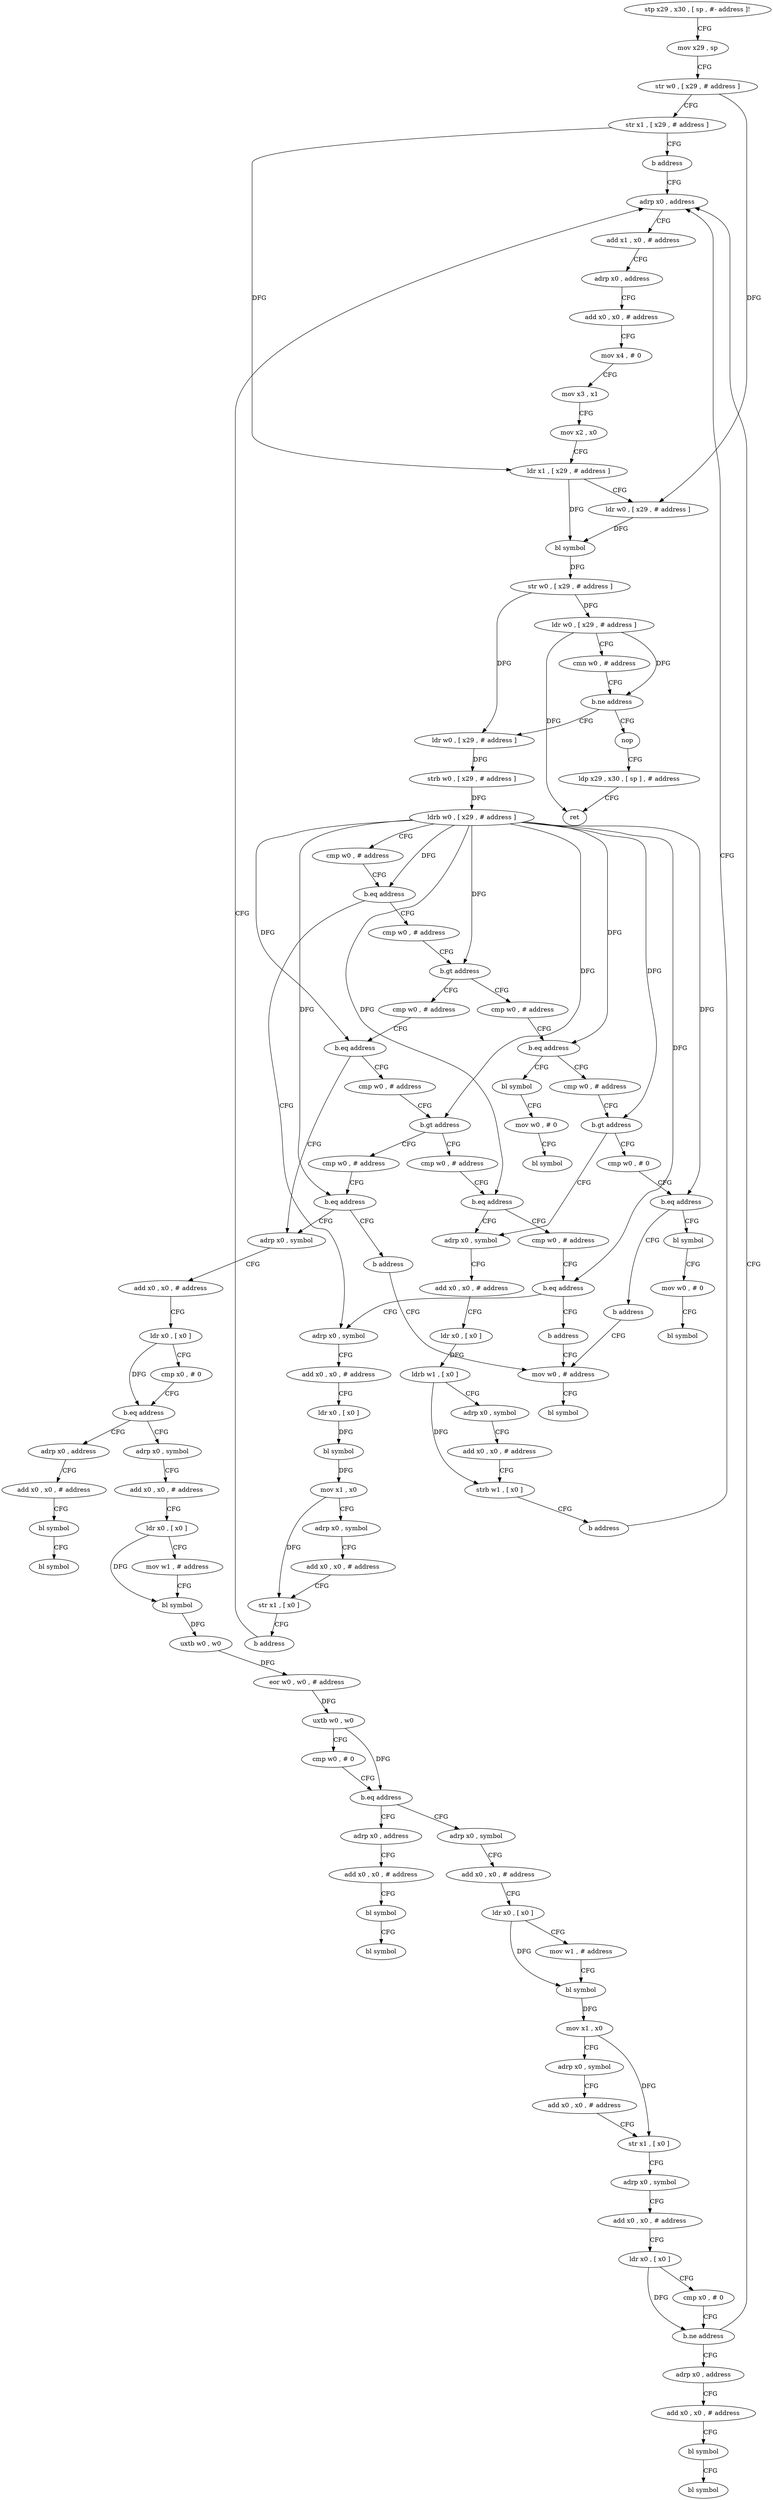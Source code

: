 digraph "func" {
"4220204" [label = "stp x29 , x30 , [ sp , #- address ]!" ]
"4220208" [label = "mov x29 , sp" ]
"4220212" [label = "str w0 , [ x29 , # address ]" ]
"4220216" [label = "str x1 , [ x29 , # address ]" ]
"4220220" [label = "b address" ]
"4220596" [label = "adrp x0 , address" ]
"4220600" [label = "add x1 , x0 , # address" ]
"4220604" [label = "adrp x0 , address" ]
"4220608" [label = "add x0 , x0 , # address" ]
"4220612" [label = "mov x4 , # 0" ]
"4220616" [label = "mov x3 , x1" ]
"4220620" [label = "mov x2 , x0" ]
"4220624" [label = "ldr x1 , [ x29 , # address ]" ]
"4220628" [label = "ldr w0 , [ x29 , # address ]" ]
"4220632" [label = "bl symbol" ]
"4220636" [label = "str w0 , [ x29 , # address ]" ]
"4220640" [label = "ldr w0 , [ x29 , # address ]" ]
"4220644" [label = "cmn w0 , # address" ]
"4220648" [label = "b.ne address" ]
"4220224" [label = "ldr w0 , [ x29 , # address ]" ]
"4220652" [label = "nop" ]
"4220228" [label = "strb w0 , [ x29 , # address ]" ]
"4220232" [label = "ldrb w0 , [ x29 , # address ]" ]
"4220236" [label = "cmp w0 , # address" ]
"4220240" [label = "b.eq address" ]
"4220384" [label = "adrp x0 , symbol" ]
"4220244" [label = "cmp w0 , # address" ]
"4220656" [label = "ldp x29 , x30 , [ sp ] , # address" ]
"4220660" [label = "ret" ]
"4220388" [label = "add x0 , x0 , # address" ]
"4220392" [label = "ldr x0 , [ x0 ]" ]
"4220396" [label = "bl symbol" ]
"4220400" [label = "mov x1 , x0" ]
"4220404" [label = "adrp x0 , symbol" ]
"4220408" [label = "add x0 , x0 , # address" ]
"4220412" [label = "str x1 , [ x0 ]" ]
"4220416" [label = "b address" ]
"4220248" [label = "b.gt address" ]
"4220280" [label = "cmp w0 , # address" ]
"4220252" [label = "cmp w0 , # address" ]
"4220284" [label = "b.eq address" ]
"4220420" [label = "adrp x0 , symbol" ]
"4220288" [label = "cmp w0 , # address" ]
"4220256" [label = "b.eq address" ]
"4220340" [label = "bl symbol" ]
"4220260" [label = "cmp w0 , # address" ]
"4220424" [label = "add x0 , x0 , # address" ]
"4220428" [label = "ldr x0 , [ x0 ]" ]
"4220432" [label = "cmp x0 , # 0" ]
"4220436" [label = "b.eq address" ]
"4220456" [label = "adrp x0 , symbol" ]
"4220440" [label = "adrp x0 , address" ]
"4220292" [label = "b.gt address" ]
"4220308" [label = "cmp w0 , # address" ]
"4220296" [label = "cmp w0 , # address" ]
"4220344" [label = "mov w0 , # 0" ]
"4220348" [label = "bl symbol" ]
"4220264" [label = "b.gt address" ]
"4220352" [label = "adrp x0 , symbol" ]
"4220268" [label = "cmp w0 , # 0" ]
"4220460" [label = "add x0 , x0 , # address" ]
"4220464" [label = "ldr x0 , [ x0 ]" ]
"4220468" [label = "mov w1 , # address" ]
"4220472" [label = "bl symbol" ]
"4220476" [label = "uxtb w0 , w0" ]
"4220480" [label = "eor w0 , w0 , # address" ]
"4220484" [label = "uxtb w0 , w0" ]
"4220488" [label = "cmp w0 , # 0" ]
"4220492" [label = "b.eq address" ]
"4220512" [label = "adrp x0 , symbol" ]
"4220496" [label = "adrp x0 , address" ]
"4220444" [label = "add x0 , x0 , # address" ]
"4220448" [label = "bl symbol" ]
"4220452" [label = "bl symbol" ]
"4220312" [label = "b.eq address" ]
"4220316" [label = "cmp w0 , # address" ]
"4220300" [label = "b.eq address" ]
"4220304" [label = "b address" ]
"4220356" [label = "add x0 , x0 , # address" ]
"4220360" [label = "ldr x0 , [ x0 ]" ]
"4220364" [label = "ldrb w1 , [ x0 ]" ]
"4220368" [label = "adrp x0 , symbol" ]
"4220372" [label = "add x0 , x0 , # address" ]
"4220376" [label = "strb w1 , [ x0 ]" ]
"4220380" [label = "b address" ]
"4220272" [label = "b.eq address" ]
"4220328" [label = "bl symbol" ]
"4220276" [label = "b address" ]
"4220516" [label = "add x0 , x0 , # address" ]
"4220520" [label = "ldr x0 , [ x0 ]" ]
"4220524" [label = "mov w1 , # address" ]
"4220528" [label = "bl symbol" ]
"4220532" [label = "mov x1 , x0" ]
"4220536" [label = "adrp x0 , symbol" ]
"4220540" [label = "add x0 , x0 , # address" ]
"4220544" [label = "str x1 , [ x0 ]" ]
"4220548" [label = "adrp x0 , symbol" ]
"4220552" [label = "add x0 , x0 , # address" ]
"4220556" [label = "ldr x0 , [ x0 ]" ]
"4220560" [label = "cmp x0 , # 0" ]
"4220564" [label = "b.ne address" ]
"4220568" [label = "adrp x0 , address" ]
"4220500" [label = "add x0 , x0 , # address" ]
"4220504" [label = "bl symbol" ]
"4220508" [label = "bl symbol" ]
"4220320" [label = "b.eq address" ]
"4220324" [label = "b address" ]
"4220588" [label = "mov w0 , # address" ]
"4220332" [label = "mov w0 , # 0" ]
"4220336" [label = "bl symbol" ]
"4220572" [label = "add x0 , x0 , # address" ]
"4220576" [label = "bl symbol" ]
"4220580" [label = "bl symbol" ]
"4220592" [label = "bl symbol" ]
"4220204" -> "4220208" [ label = "CFG" ]
"4220208" -> "4220212" [ label = "CFG" ]
"4220212" -> "4220216" [ label = "CFG" ]
"4220212" -> "4220628" [ label = "DFG" ]
"4220216" -> "4220220" [ label = "CFG" ]
"4220216" -> "4220624" [ label = "DFG" ]
"4220220" -> "4220596" [ label = "CFG" ]
"4220596" -> "4220600" [ label = "CFG" ]
"4220600" -> "4220604" [ label = "CFG" ]
"4220604" -> "4220608" [ label = "CFG" ]
"4220608" -> "4220612" [ label = "CFG" ]
"4220612" -> "4220616" [ label = "CFG" ]
"4220616" -> "4220620" [ label = "CFG" ]
"4220620" -> "4220624" [ label = "CFG" ]
"4220624" -> "4220628" [ label = "CFG" ]
"4220624" -> "4220632" [ label = "DFG" ]
"4220628" -> "4220632" [ label = "DFG" ]
"4220632" -> "4220636" [ label = "DFG" ]
"4220636" -> "4220640" [ label = "DFG" ]
"4220636" -> "4220224" [ label = "DFG" ]
"4220640" -> "4220644" [ label = "CFG" ]
"4220640" -> "4220648" [ label = "DFG" ]
"4220640" -> "4220660" [ label = "DFG" ]
"4220644" -> "4220648" [ label = "CFG" ]
"4220648" -> "4220224" [ label = "CFG" ]
"4220648" -> "4220652" [ label = "CFG" ]
"4220224" -> "4220228" [ label = "DFG" ]
"4220652" -> "4220656" [ label = "CFG" ]
"4220228" -> "4220232" [ label = "DFG" ]
"4220232" -> "4220236" [ label = "CFG" ]
"4220232" -> "4220240" [ label = "DFG" ]
"4220232" -> "4220248" [ label = "DFG" ]
"4220232" -> "4220284" [ label = "DFG" ]
"4220232" -> "4220256" [ label = "DFG" ]
"4220232" -> "4220292" [ label = "DFG" ]
"4220232" -> "4220264" [ label = "DFG" ]
"4220232" -> "4220312" [ label = "DFG" ]
"4220232" -> "4220300" [ label = "DFG" ]
"4220232" -> "4220272" [ label = "DFG" ]
"4220232" -> "4220320" [ label = "DFG" ]
"4220236" -> "4220240" [ label = "CFG" ]
"4220240" -> "4220384" [ label = "CFG" ]
"4220240" -> "4220244" [ label = "CFG" ]
"4220384" -> "4220388" [ label = "CFG" ]
"4220244" -> "4220248" [ label = "CFG" ]
"4220656" -> "4220660" [ label = "CFG" ]
"4220388" -> "4220392" [ label = "CFG" ]
"4220392" -> "4220396" [ label = "DFG" ]
"4220396" -> "4220400" [ label = "DFG" ]
"4220400" -> "4220404" [ label = "CFG" ]
"4220400" -> "4220412" [ label = "DFG" ]
"4220404" -> "4220408" [ label = "CFG" ]
"4220408" -> "4220412" [ label = "CFG" ]
"4220412" -> "4220416" [ label = "CFG" ]
"4220416" -> "4220596" [ label = "CFG" ]
"4220248" -> "4220280" [ label = "CFG" ]
"4220248" -> "4220252" [ label = "CFG" ]
"4220280" -> "4220284" [ label = "CFG" ]
"4220252" -> "4220256" [ label = "CFG" ]
"4220284" -> "4220420" [ label = "CFG" ]
"4220284" -> "4220288" [ label = "CFG" ]
"4220420" -> "4220424" [ label = "CFG" ]
"4220288" -> "4220292" [ label = "CFG" ]
"4220256" -> "4220340" [ label = "CFG" ]
"4220256" -> "4220260" [ label = "CFG" ]
"4220340" -> "4220344" [ label = "CFG" ]
"4220260" -> "4220264" [ label = "CFG" ]
"4220424" -> "4220428" [ label = "CFG" ]
"4220428" -> "4220432" [ label = "CFG" ]
"4220428" -> "4220436" [ label = "DFG" ]
"4220432" -> "4220436" [ label = "CFG" ]
"4220436" -> "4220456" [ label = "CFG" ]
"4220436" -> "4220440" [ label = "CFG" ]
"4220456" -> "4220460" [ label = "CFG" ]
"4220440" -> "4220444" [ label = "CFG" ]
"4220292" -> "4220308" [ label = "CFG" ]
"4220292" -> "4220296" [ label = "CFG" ]
"4220308" -> "4220312" [ label = "CFG" ]
"4220296" -> "4220300" [ label = "CFG" ]
"4220344" -> "4220348" [ label = "CFG" ]
"4220264" -> "4220352" [ label = "CFG" ]
"4220264" -> "4220268" [ label = "CFG" ]
"4220352" -> "4220356" [ label = "CFG" ]
"4220268" -> "4220272" [ label = "CFG" ]
"4220460" -> "4220464" [ label = "CFG" ]
"4220464" -> "4220468" [ label = "CFG" ]
"4220464" -> "4220472" [ label = "DFG" ]
"4220468" -> "4220472" [ label = "CFG" ]
"4220472" -> "4220476" [ label = "DFG" ]
"4220476" -> "4220480" [ label = "DFG" ]
"4220480" -> "4220484" [ label = "DFG" ]
"4220484" -> "4220488" [ label = "CFG" ]
"4220484" -> "4220492" [ label = "DFG" ]
"4220488" -> "4220492" [ label = "CFG" ]
"4220492" -> "4220512" [ label = "CFG" ]
"4220492" -> "4220496" [ label = "CFG" ]
"4220512" -> "4220516" [ label = "CFG" ]
"4220496" -> "4220500" [ label = "CFG" ]
"4220444" -> "4220448" [ label = "CFG" ]
"4220448" -> "4220452" [ label = "CFG" ]
"4220312" -> "4220352" [ label = "CFG" ]
"4220312" -> "4220316" [ label = "CFG" ]
"4220316" -> "4220320" [ label = "CFG" ]
"4220300" -> "4220420" [ label = "CFG" ]
"4220300" -> "4220304" [ label = "CFG" ]
"4220304" -> "4220588" [ label = "CFG" ]
"4220356" -> "4220360" [ label = "CFG" ]
"4220360" -> "4220364" [ label = "DFG" ]
"4220364" -> "4220368" [ label = "CFG" ]
"4220364" -> "4220376" [ label = "DFG" ]
"4220368" -> "4220372" [ label = "CFG" ]
"4220372" -> "4220376" [ label = "CFG" ]
"4220376" -> "4220380" [ label = "CFG" ]
"4220380" -> "4220596" [ label = "CFG" ]
"4220272" -> "4220328" [ label = "CFG" ]
"4220272" -> "4220276" [ label = "CFG" ]
"4220328" -> "4220332" [ label = "CFG" ]
"4220276" -> "4220588" [ label = "CFG" ]
"4220516" -> "4220520" [ label = "CFG" ]
"4220520" -> "4220524" [ label = "CFG" ]
"4220520" -> "4220528" [ label = "DFG" ]
"4220524" -> "4220528" [ label = "CFG" ]
"4220528" -> "4220532" [ label = "DFG" ]
"4220532" -> "4220536" [ label = "CFG" ]
"4220532" -> "4220544" [ label = "DFG" ]
"4220536" -> "4220540" [ label = "CFG" ]
"4220540" -> "4220544" [ label = "CFG" ]
"4220544" -> "4220548" [ label = "CFG" ]
"4220548" -> "4220552" [ label = "CFG" ]
"4220552" -> "4220556" [ label = "CFG" ]
"4220556" -> "4220560" [ label = "CFG" ]
"4220556" -> "4220564" [ label = "DFG" ]
"4220560" -> "4220564" [ label = "CFG" ]
"4220564" -> "4220596" [ label = "CFG" ]
"4220564" -> "4220568" [ label = "CFG" ]
"4220568" -> "4220572" [ label = "CFG" ]
"4220500" -> "4220504" [ label = "CFG" ]
"4220504" -> "4220508" [ label = "CFG" ]
"4220320" -> "4220384" [ label = "CFG" ]
"4220320" -> "4220324" [ label = "CFG" ]
"4220324" -> "4220588" [ label = "CFG" ]
"4220588" -> "4220592" [ label = "CFG" ]
"4220332" -> "4220336" [ label = "CFG" ]
"4220572" -> "4220576" [ label = "CFG" ]
"4220576" -> "4220580" [ label = "CFG" ]
}
